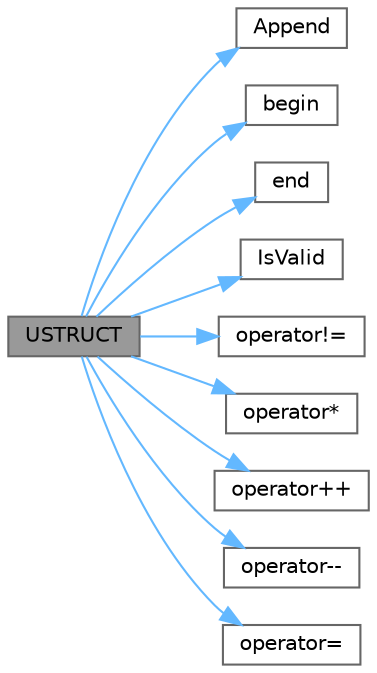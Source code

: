 digraph "USTRUCT"
{
 // INTERACTIVE_SVG=YES
 // LATEX_PDF_SIZE
  bgcolor="transparent";
  edge [fontname=Helvetica,fontsize=10,labelfontname=Helvetica,labelfontsize=10];
  node [fontname=Helvetica,fontsize=10,shape=box,height=0.2,width=0.4];
  rankdir="LR";
  Node1 [id="Node000001",label="USTRUCT",height=0.2,width=0.4,color="gray40", fillcolor="grey60", style="filled", fontcolor="black",tooltip="Array of heterogeneous structs."];
  Node1 -> Node2 [id="edge1_Node000001_Node000002",color="steelblue1",style="solid",tooltip=" "];
  Node2 [id="Node000002",label="Append",height=0.2,width=0.4,color="grey40", fillcolor="white", style="filled",URL="$d7/dd8/ShaderKeyGenerator_8h.html#a5181252f7d91bc7b78eeb643782f44d1",tooltip="Append an ArrayView of handled types to the KeyGen."];
  Node1 -> Node3 [id="edge2_Node000001_Node000003",color="steelblue1",style="solid",tooltip=" "];
  Node3 [id="Node000003",label="begin",height=0.2,width=0.4,color="grey40", fillcolor="white", style="filled",URL="$d9/d2d/MovieSceneBlendType_8h.html#ad43c9e9bed25c9d45168bec53f0cbcbe",tooltip=" "];
  Node1 -> Node4 [id="edge3_Node000001_Node000004",color="steelblue1",style="solid",tooltip=" "];
  Node4 [id="Node000004",label="end",height=0.2,width=0.4,color="grey40", fillcolor="white", style="filled",URL="$d9/d2d/MovieSceneBlendType_8h.html#a2c41a8885b9d370eb3be505c109a2898",tooltip=" "];
  Node1 -> Node5 [id="edge4_Node000001_Node000005",color="steelblue1",style="solid",tooltip=" "];
  Node5 [id="Node000005",label="IsValid",height=0.2,width=0.4,color="grey40", fillcolor="white", style="filled",URL="$d2/d4c/LiveLinkTypes_8h.html#ac532c4b500b1a85ea22217f2c65a70ed",tooltip=" "];
  Node1 -> Node6 [id="edge5_Node000001_Node000006",color="steelblue1",style="solid",tooltip=" "];
  Node6 [id="Node000006",label="operator!=",height=0.2,width=0.4,color="grey40", fillcolor="white", style="filled",URL="$d0/d54/StateTreeTypes_8h.html#ac7c6317273de456bf941c2f0cfe357bd",tooltip=" "];
  Node1 -> Node7 [id="edge6_Node000001_Node000007",color="steelblue1",style="solid",tooltip=" "];
  Node7 [id="Node000007",label="operator*",height=0.2,width=0.4,color="grey40", fillcolor="white", style="filled",URL="$dd/dac/Color_8h.html#acb96c997998707542003a9906b8c952d",tooltip=" "];
  Node1 -> Node8 [id="edge7_Node000001_Node000008",color="steelblue1",style="solid",tooltip=" "];
  Node8 [id="Node000008",label="operator++",height=0.2,width=0.4,color="grey40", fillcolor="white", style="filled",URL="$d6/d84/GenericPlatform_8h.html#a2eef7bcd437943e9a9976d7cec3f499b",tooltip=" "];
  Node1 -> Node9 [id="edge8_Node000001_Node000009",color="steelblue1",style="solid",tooltip=" "];
  Node9 [id="Node000009",label="operator--",height=0.2,width=0.4,color="grey40", fillcolor="white", style="filled",URL="$d6/d84/GenericPlatform_8h.html#a9e5ecc8e983037c4a216e0cb3f1a9a89",tooltip=" "];
  Node1 -> Node10 [id="edge9_Node000001_Node000010",color="steelblue1",style="solid",tooltip=" "];
  Node10 [id="Node000010",label="operator=",height=0.2,width=0.4,color="grey40", fillcolor="white", style="filled",URL="$d8/d62/AnimNode__Inertialization_8h.html#a7d4766029836c503d7e211b4120796a1",tooltip=" "];
}
